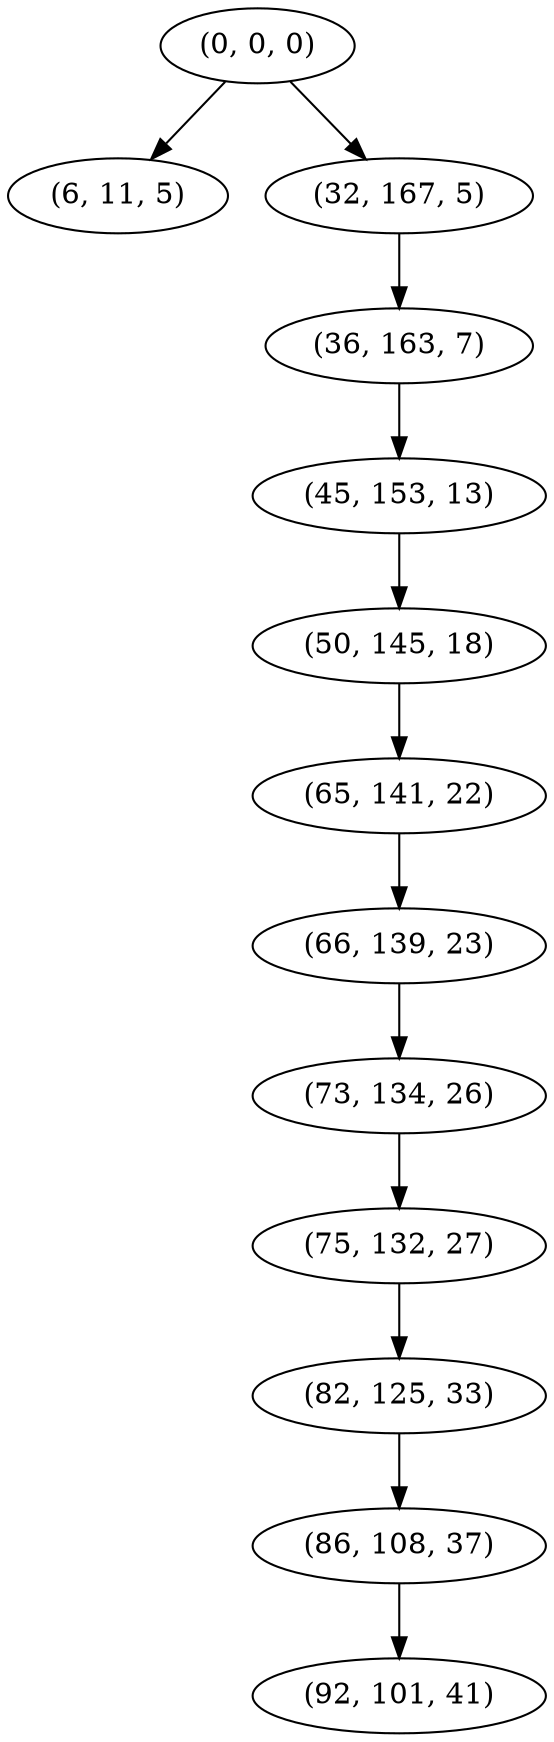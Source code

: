 digraph tree {
    "(0, 0, 0)";
    "(6, 11, 5)";
    "(32, 167, 5)";
    "(36, 163, 7)";
    "(45, 153, 13)";
    "(50, 145, 18)";
    "(65, 141, 22)";
    "(66, 139, 23)";
    "(73, 134, 26)";
    "(75, 132, 27)";
    "(82, 125, 33)";
    "(86, 108, 37)";
    "(92, 101, 41)";
    "(0, 0, 0)" -> "(6, 11, 5)";
    "(0, 0, 0)" -> "(32, 167, 5)";
    "(32, 167, 5)" -> "(36, 163, 7)";
    "(36, 163, 7)" -> "(45, 153, 13)";
    "(45, 153, 13)" -> "(50, 145, 18)";
    "(50, 145, 18)" -> "(65, 141, 22)";
    "(65, 141, 22)" -> "(66, 139, 23)";
    "(66, 139, 23)" -> "(73, 134, 26)";
    "(73, 134, 26)" -> "(75, 132, 27)";
    "(75, 132, 27)" -> "(82, 125, 33)";
    "(82, 125, 33)" -> "(86, 108, 37)";
    "(86, 108, 37)" -> "(92, 101, 41)";
}
